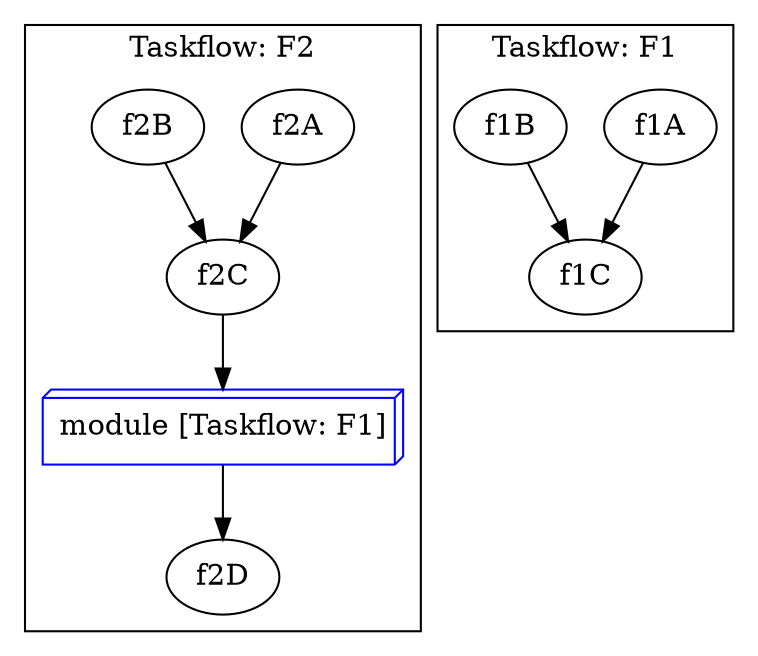 digraph Taskflow {
subgraph cluster_p0x7ffee9223970 {
label="Taskflow: F2";
p0x7f816f402b60[label="f2A" ];
p0x7f816f402b60 -> p0x7f816f402d80;
p0x7f816f402c70[label="f2B" ];
p0x7f816f402c70 -> p0x7f816f402d80;
p0x7f816f402d80[label="f2C" ];
p0x7f816f402d80 -> p0x7f816f402fa0;
p0x7f816f402e90[label="f2D" ];
p0x7f816f402fa0[shape=box3d, color=blue, label="module [Taskflow: F1]"];
p0x7f816f402fa0->p0x7f816f402e90;
}
subgraph cluster_p0x7ffee92238d0 {
label="Taskflow: F1";
p0x7f816f402830[label="f1A" ];
p0x7f816f402830 -> p0x7f816f402a50;
p0x7f816f402940[label="f1B" ];
p0x7f816f402940 -> p0x7f816f402a50;
p0x7f816f402a50[label="f1C" ];
}
}

